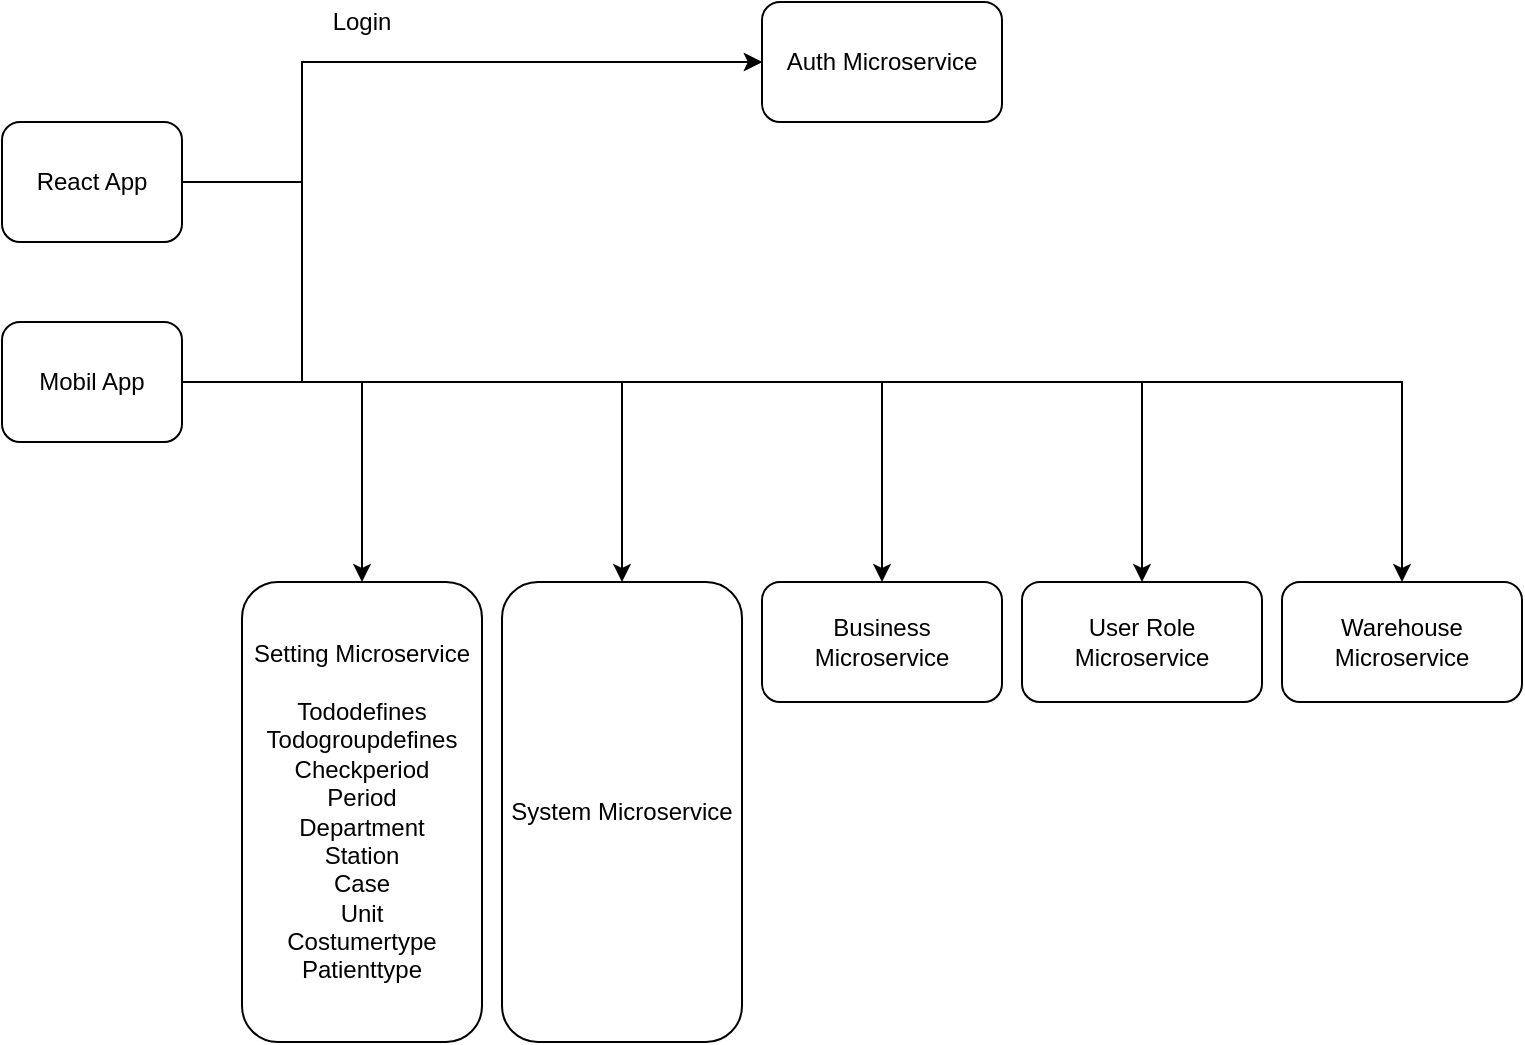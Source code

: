 <mxfile version="13.9.9" type="device"><diagram id="6Xhp4XP7J0cOO29WjrVG" name="Sayfa -1"><mxGraphModel dx="1422" dy="832" grid="1" gridSize="10" guides="1" tooltips="1" connect="1" arrows="1" fold="1" page="1" pageScale="1" pageWidth="827" pageHeight="1169" math="0" shadow="0"><root><mxCell id="0"/><mxCell id="1" parent="0"/><mxCell id="Lm_J6kNf6PK_-WOicF9c-10" style="edgeStyle=orthogonalEdgeStyle;rounded=0;orthogonalLoop=1;jettySize=auto;html=1;exitX=1;exitY=0.5;exitDx=0;exitDy=0;entryX=0;entryY=0.5;entryDx=0;entryDy=0;" edge="1" parent="1" source="Lm_J6kNf6PK_-WOicF9c-1" target="Lm_J6kNf6PK_-WOicF9c-5"><mxGeometry relative="1" as="geometry"><Array as="points"><mxPoint x="160" y="140"/><mxPoint x="160" y="80"/></Array></mxGeometry></mxCell><mxCell id="Lm_J6kNf6PK_-WOicF9c-1" value="React App" style="rounded=1;whiteSpace=wrap;html=1;" vertex="1" parent="1"><mxGeometry x="10" y="110" width="90" height="60" as="geometry"/></mxCell><mxCell id="Lm_J6kNf6PK_-WOicF9c-11" style="edgeStyle=orthogonalEdgeStyle;rounded=0;orthogonalLoop=1;jettySize=auto;html=1;exitX=1;exitY=0.5;exitDx=0;exitDy=0;" edge="1" parent="1" source="Lm_J6kNf6PK_-WOicF9c-2"><mxGeometry relative="1" as="geometry"><mxPoint x="390" y="80" as="targetPoint"/><Array as="points"><mxPoint x="160" y="240"/><mxPoint x="160" y="80"/></Array></mxGeometry></mxCell><mxCell id="Lm_J6kNf6PK_-WOicF9c-13" style="edgeStyle=orthogonalEdgeStyle;rounded=0;orthogonalLoop=1;jettySize=auto;html=1;exitX=1;exitY=0.5;exitDx=0;exitDy=0;entryX=0.5;entryY=0;entryDx=0;entryDy=0;" edge="1" parent="1" source="Lm_J6kNf6PK_-WOicF9c-2" target="Lm_J6kNf6PK_-WOicF9c-6"><mxGeometry relative="1" as="geometry"/></mxCell><mxCell id="Lm_J6kNf6PK_-WOicF9c-14" style="edgeStyle=orthogonalEdgeStyle;rounded=0;orthogonalLoop=1;jettySize=auto;html=1;exitX=1;exitY=0.5;exitDx=0;exitDy=0;entryX=0.5;entryY=0;entryDx=0;entryDy=0;" edge="1" parent="1" source="Lm_J6kNf6PK_-WOicF9c-2" target="Lm_J6kNf6PK_-WOicF9c-7"><mxGeometry relative="1" as="geometry"/></mxCell><mxCell id="Lm_J6kNf6PK_-WOicF9c-15" style="edgeStyle=orthogonalEdgeStyle;rounded=0;orthogonalLoop=1;jettySize=auto;html=1;exitX=1;exitY=0.5;exitDx=0;exitDy=0;entryX=0.5;entryY=0;entryDx=0;entryDy=0;" edge="1" parent="1" source="Lm_J6kNf6PK_-WOicF9c-2" target="Lm_J6kNf6PK_-WOicF9c-8"><mxGeometry relative="1" as="geometry"/></mxCell><mxCell id="Lm_J6kNf6PK_-WOicF9c-16" style="edgeStyle=orthogonalEdgeStyle;rounded=0;orthogonalLoop=1;jettySize=auto;html=1;exitX=1;exitY=0.5;exitDx=0;exitDy=0;entryX=0.5;entryY=0;entryDx=0;entryDy=0;" edge="1" parent="1" source="Lm_J6kNf6PK_-WOicF9c-2" target="Lm_J6kNf6PK_-WOicF9c-9"><mxGeometry relative="1" as="geometry"/></mxCell><mxCell id="Lm_J6kNf6PK_-WOicF9c-18" style="edgeStyle=orthogonalEdgeStyle;rounded=0;orthogonalLoop=1;jettySize=auto;html=1;exitX=1;exitY=0.5;exitDx=0;exitDy=0;entryX=0.5;entryY=0;entryDx=0;entryDy=0;" edge="1" parent="1" source="Lm_J6kNf6PK_-WOicF9c-2" target="Lm_J6kNf6PK_-WOicF9c-17"><mxGeometry relative="1" as="geometry"/></mxCell><mxCell id="Lm_J6kNf6PK_-WOicF9c-2" value="Mobil App" style="rounded=1;whiteSpace=wrap;html=1;" vertex="1" parent="1"><mxGeometry x="10" y="210" width="90" height="60" as="geometry"/></mxCell><mxCell id="Lm_J6kNf6PK_-WOicF9c-5" value="Auth Microservice" style="rounded=1;whiteSpace=wrap;html=1;" vertex="1" parent="1"><mxGeometry x="390" y="50" width="120" height="60" as="geometry"/></mxCell><mxCell id="Lm_J6kNf6PK_-WOicF9c-6" value="Setting Microservice&lt;br&gt;&lt;br&gt;Tododefines&lt;br&gt;Todogroupdefines&lt;br&gt;Checkperiod&lt;br&gt;Period&lt;br&gt;Department&lt;br&gt;Station&lt;br&gt;Case&lt;br&gt;Unit&lt;br&gt;Costumertype&lt;br&gt;Patienttype" style="rounded=1;whiteSpace=wrap;html=1;labelPosition=center;verticalLabelPosition=middle;align=center;verticalAlign=middle;" vertex="1" parent="1"><mxGeometry x="130" y="340" width="120" height="230" as="geometry"/></mxCell><mxCell id="Lm_J6kNf6PK_-WOicF9c-7" value="System Microservice&lt;br&gt;" style="rounded=1;whiteSpace=wrap;html=1;" vertex="1" parent="1"><mxGeometry x="260" y="340" width="120" height="230" as="geometry"/></mxCell><mxCell id="Lm_J6kNf6PK_-WOicF9c-8" value="Business Microservice" style="rounded=1;whiteSpace=wrap;html=1;" vertex="1" parent="1"><mxGeometry x="390" y="340" width="120" height="60" as="geometry"/></mxCell><mxCell id="Lm_J6kNf6PK_-WOicF9c-9" value="User Role Microservice" style="rounded=1;whiteSpace=wrap;html=1;" vertex="1" parent="1"><mxGeometry x="520" y="340" width="120" height="60" as="geometry"/></mxCell><mxCell id="Lm_J6kNf6PK_-WOicF9c-12" value="Login" style="text;html=1;strokeColor=none;fillColor=none;align=center;verticalAlign=middle;whiteSpace=wrap;rounded=0;" vertex="1" parent="1"><mxGeometry x="170" y="50" width="40" height="20" as="geometry"/></mxCell><mxCell id="Lm_J6kNf6PK_-WOicF9c-17" value="Warehouse Microservice" style="rounded=1;whiteSpace=wrap;html=1;" vertex="1" parent="1"><mxGeometry x="650" y="340" width="120" height="60" as="geometry"/></mxCell></root></mxGraphModel></diagram></mxfile>
